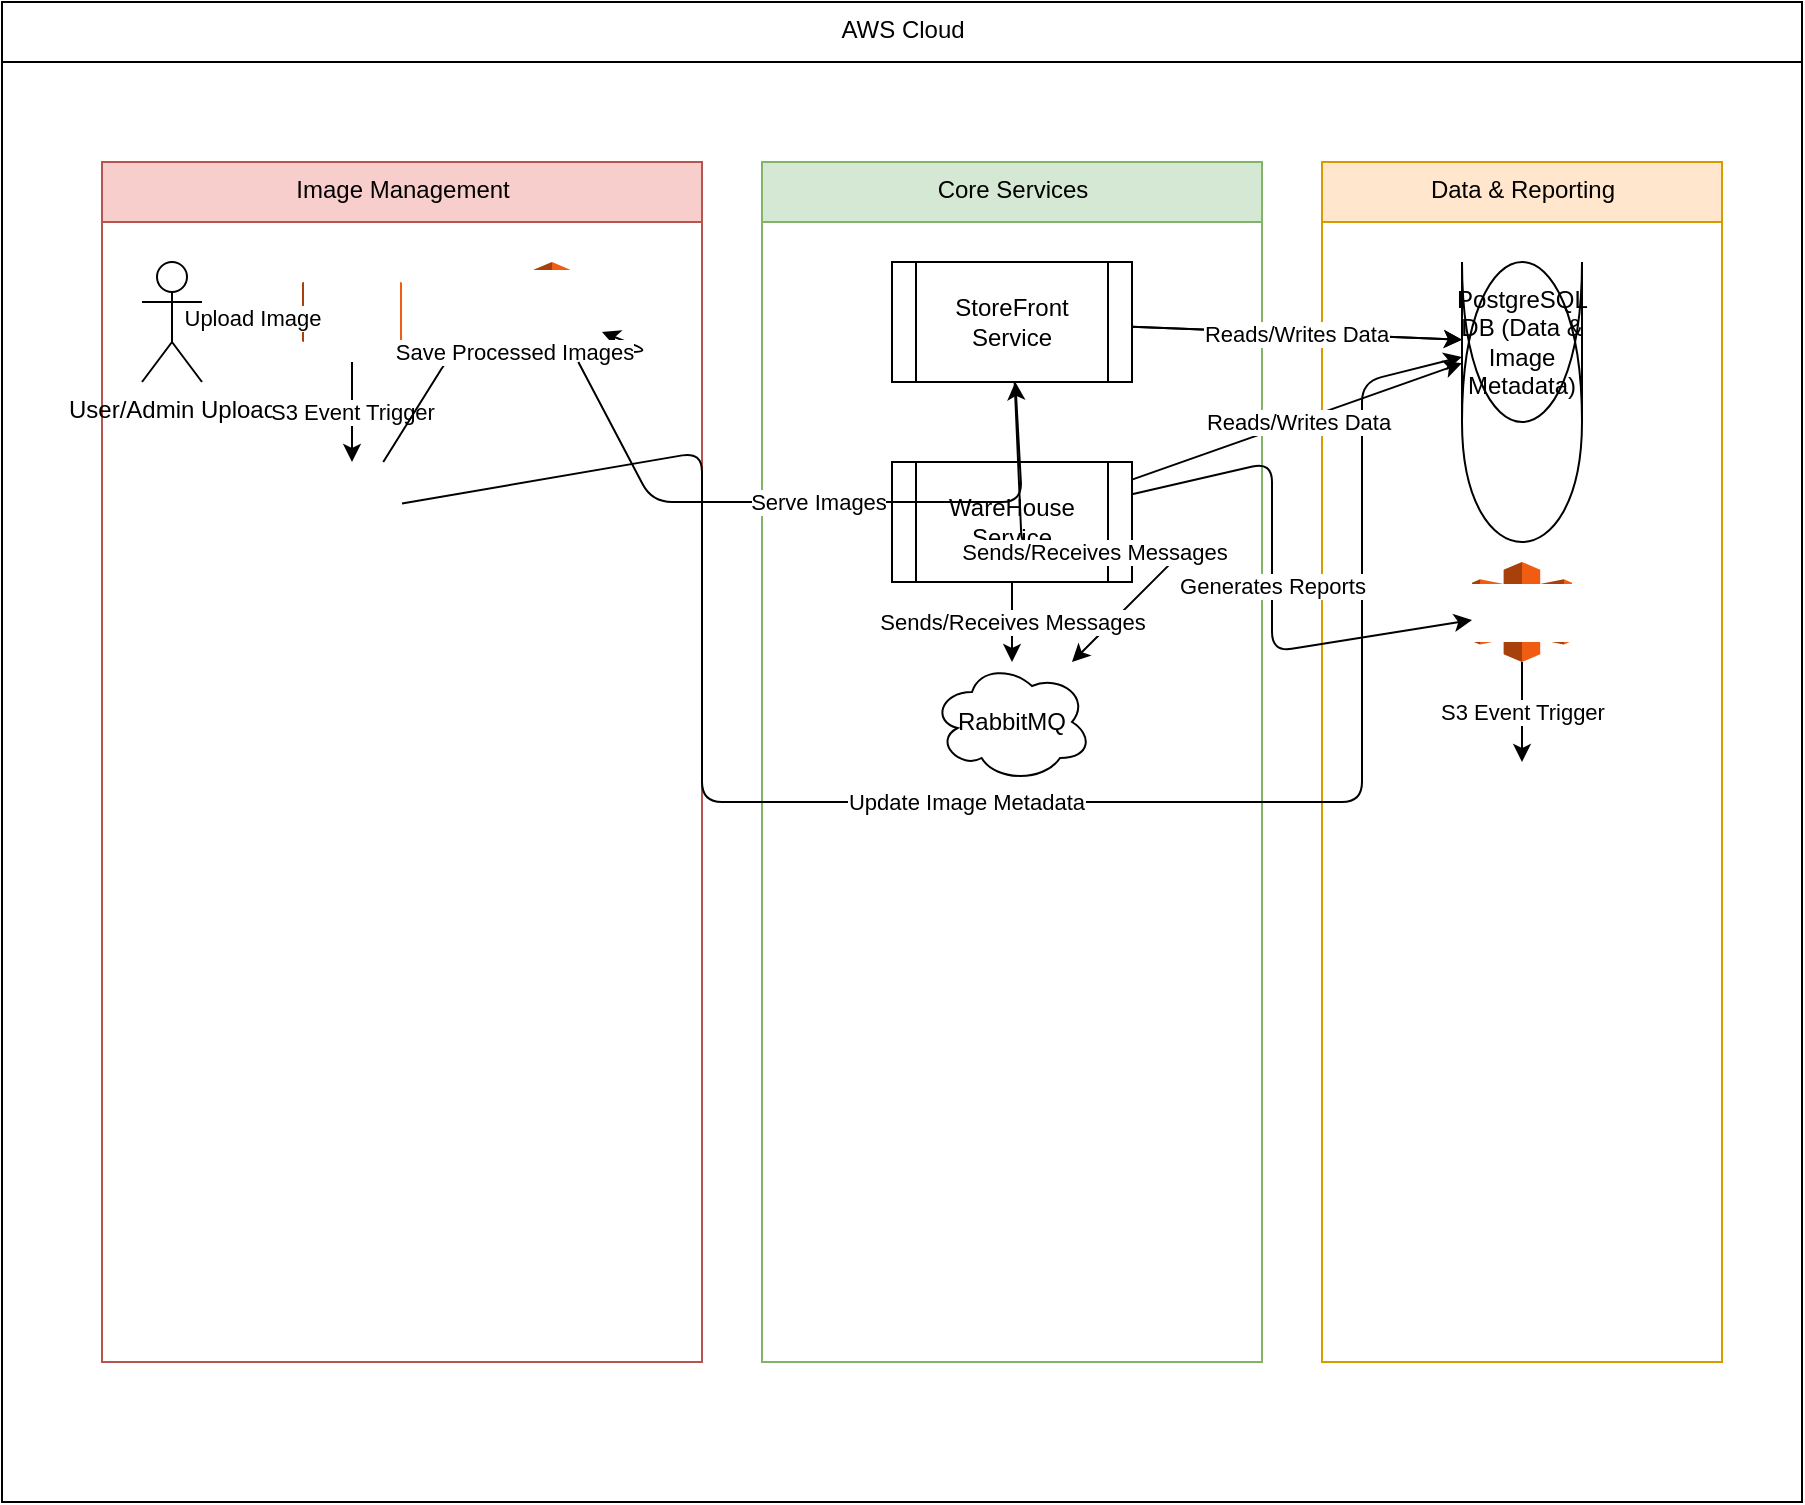 <mxfile version="22.0.8" type="browser">
  <diagram id="diagram-id" name="Page-1">
    <mxGraphModel dx="1434" dy="794" grid="1" gridSize="10" guides="1" tooltips="1" connect="1" arrows="1" fold="1" page="1" pageEnabled="1" pageScale="1" pageWidth="1000" pageHeight="1200" math="0" shadow="0">
      <root>
        <mxCell id="0" />
        <mxCell id="1" parent="0" />

        <!-- AWS Cloud Boundary -->
        <mxCell id="aws-cloud" value="AWS Cloud" style="swimlane;fontStyle=0;align=center;verticalAlign=top;childLayout=stackLayout;horizontal=1;startSize=30;horizontalStack=0;resizeParent=1;resizeParentMax=0;resizeLast=0;collapsible=1;marginBottom=0;html=1;" vertex="1" parent="1">
          <mxGeometry x="50" y="50" width="900" height="750" as="geometry" />
        </mxCell>

        <!-- Section: Image Management -->
        <mxCell id="image-mgmt-section" value="Image Management" style="swimlane;fontStyle=0;align=center;verticalAlign=top;childLayout=stackLayout;horizontal=1;startSize=30;horizontalStack=0;resizeParent=1;resizeParentMax=0;resizeLast=0;collapsible=1;marginBottom=0;html=1;fillColor=#f8cecc;strokeColor=#b85450;" vertex="1" parent="aws-cloud">
          <mxGeometry x="50" y="80" width="300" height="600" as="geometry" />
        </mxCell>

        <mxCell id="user-upload" value="User/Admin Upload" style="shape=umlActor;verticalLabelPosition=bottom;verticalAlign=top;html=1;outlineConnect=0;" vertex="1" parent="image-mgmt-section">
          <mxGeometry x="20" y="50" width="30" height="60" as="geometry" />
        </mxCell>

        <mxCell id="s3-raw-images" value="S3 Bucket (Raw Images)" style="shape=mxgraph.aws3.s3;whiteSpace=wrap;html=1;labelBackgroundColor=#ffffff;fillColor=#F05C11;fontColor=#ffffff;strokeColor=#B02B00;" vertex="1" parent="image-mgmt-section">
          <mxGeometry x="100" y="50" width="50" height="50" as="geometry" />
        </mxCell>

        <mxCell id="lambda-image-processor" value="AWS Lambda (Image Processor)" style="shape=mxgraph.aws3.lambda;whiteSpace=wrap;html=1;labelBackgroundColor=#ffffff;fillColor=#F05C11;fontColor=#ffffff;strokeColor=#B02B00;" vertex="1" parent="image-mgmt-section">
          <mxGeometry x="100" y="150" width="50" height="50" as="geometry" />
        </mxCell>

        <mxCell id="s3-processed-images" value="S3 Bucket (Processed Images)" style="shape=mxgraph.aws3.s3;whiteSpace=wrap;html=1;labelBackgroundColor=#ffffff;fillColor=#F05C11;fontColor=#ffffff;strokeColor=#B02B00;" vertex="1" parent="image-mgmt-section">
          <mxGeometry x="200" y="50" width="50" height="50" as="geometry" />
        </mxCell>

        <!-- Section: Core Services -->
        <mxCell id="core-services-section" value="Core Services" style="swimlane;fontStyle=0;align=center;verticalAlign=top;childLayout=stackLayout;horizontal=1;startSize=30;horizontalStack=0;resizeParent=1;resizeParentMax=0;resizeLast=0;collapsible=1;marginBottom=0;html=1;fillColor=#d5e8d4;strokeColor=#82b366;" vertex="1" parent="aws-cloud">
          <mxGeometry x="380" y="80" width="250" height="600" as="geometry" />
        </mxCell>

        <mxCell id="storefront" value="StoreFront Service" style="shape=process;whiteSpace=wrap;html=1;backgroundOutline=1;" vertex="1" parent="core-services-section">
          <mxGeometry x="65" y="50" width="120" height="60" as="geometry" />
        </mxCell>
        <mxCell id="warehouse" value="WareHouse Service" style="shape=process;whiteSpace=wrap;html=1;backgroundOutline=1;" vertex="1" parent="core-services-section">
          <mxGeometry x="65" y="150" width="120" height="60" as="geometry" />
        </mxCell>
        <mxCell id="rabbitmq" value="RabbitMQ" style="shape=cloud;whiteSpace=wrap;html=1;" vertex="1" parent="core-services-section">
          <mxGeometry x="85" y="250" width="80" height="60" as="geometry" />
        </mxCell>

        <!-- Section: Data & Reporting -->
        <mxCell id="data-reporting-section" value="Data &amp; Reporting" style="swimlane;fontStyle=0;align=center;verticalAlign=top;childLayout=stackLayout;horizontal=1;startSize=30;horizontalStack=0;resizeParent=1;resizeParentMax=0;resizeLast=0;collapsible=1;marginBottom=0;html=1;fillColor=#ffe6cc;strokeColor=#d79b00;" vertex="1" parent="aws-cloud">
          <mxGeometry x="660" y="80" width="200" height="600" as="geometry" />
        </mxCell>

        <mxCell id="postgresql" value="PostgreSQL DB (Data &amp; Image Metadata)" style="shape=cylinder;whiteSpace=wrap;html=1;backgroundOutline=1;size=15;" vertex="1" parent="data-reporting-section">
          <mxGeometry x="70" y="50" width="60" height="80" as="geometry" />
        </mxCell>
        <mxCell id="s3-reports" value="AWS S3 (Reports/Logs)" style="shape=mxgraph.aws3.s3;whiteSpace=wrap;html=1;labelBackgroundColor=#ffffff;fillColor=#F05C11;fontColor=#ffffff;strokeColor=#B02B00;" vertex="1" parent="data-reporting-section">
          <mxGeometry x="75" y="200" width="50" height="50" as="geometry" />
        </mxCell>
        <mxCell id="lambda-reports" value="AWS Lambda (Report Processor)" style="shape=mxgraph.aws3.lambda;whiteSpace=wrap;html=1;labelBackgroundColor=#ffffff;fillColor=#F05C11;fontColor=#ffffff;strokeColor=#B02B00;" vertex="1" parent="data-reporting-section">
          <mxGeometry x="75" y="300" width="50" height="50" as="geometry" />
        </mxCell>

        <!-- Connections for Image Management -->
        <mxCell id="conn-upload-s3raw" value="Upload Image" style="endArrow=classic;html=1;" edge="1" parent="aws-cloud" source="user-upload" target="s3-raw-images">
          <mxGeometry width="50" height="50" relative="1" as="geometry">
            <mxPoint x="130" y="130" as="sourcePoint" />
            <mxPoint x="200" y="130" as="targetPoint" />
          </mxGeometry>
        </mxCell>

        <mxCell id="conn-s3raw-lambda" value="S3 Event Trigger" style="endArrow=classic;html=1;" edge="1" parent="aws-cloud" source="s3-raw-images" target="lambda-image-processor">
          <mxGeometry width="50" height="50" relative="1" as="geometry">
            <mxPoint x="225" y="150" as="sourcePoint" />
            <mxPoint x="225" y="200" as="targetPoint" />
          </mxGeometry>
        </mxCell>

        <mxCell id="conn-lambda-s3processed" value="Save Processed Images" style="endArrow=classic;html=1;" edge="1" parent="aws-cloud" source="lambda-image-processor" target="s3-processed-images">
          <mxGeometry width="50" height="50" relative="1" as="geometry">
            <mxPoint x="225" y="200" as="sourcePoint" />
            <mxPoint x="325" y="150" as="targetPoint" />
            <Array as="points">
              <mxPoint x="225" y="175" />
              <mxPoint x="325" y="175" />
            </Array>
          </mxGeometry>
        </mxCell>

        <mxCell id="conn-lambda-pg-metadata" value="Update Image Metadata" style="endArrow=classic;html=1;" edge="1" parent="aws-cloud" source="lambda-image-processor" target="postgresql">
          <mxGeometry width="50" height="50" relative="1" as="geometry">
            <mxPoint x="250" y="225" as="sourcePoint" />
            <mxPoint x="650" y="190" as="targetPoint" />
            <Array as="points">
              <mxPoint x="350" y="225" />
              <mxPoint x="350" y="400" />
              <mxPoint x="680" y="400" />
              <mxPoint x="680" y="190" />
            </Array>
          </mxGeometry>
        </mxCell>

        <mxCell id="conn-sf-pg-images" value="Get Image URLs" style="endArrow=classic;html=1;" edge="1" parent="aws-cloud" source="storefront" target="postgresql">
          <mxGeometry width="50" height="50" relative="1" as="geometry">
            <mxPoint x="570" y="130" as="sourcePoint" />
            <mxPoint x="650" y="190" as="targetPoint" />
          </mxGeometry>
        </mxCell>

        <mxCell id="conn-sf-s3processed-serve" value="Serve Images" style="endArrow=classic;html=1;" edge="1" parent="aws-cloud" source="s3-processed-images" target="storefront">
          <mxGeometry width="50" height="50" relative="1" as="geometry">
            <mxPoint x="325" y="150" as="sourcePoint" />
            <mxPoint x="510" y="100" as="targetPoint" />
            <Array as="points">
              <mxPoint x="325" y="250" />
              <mxPoint x="510" y="250" />
            </Array>
          </mxGeometry>
        </mxCell>

        <!-- Original Connections (adjusted) -->
        <mxCell id="conn-sf-pg" value="Reads/Writes Data" style="endArrow=classic;html=1;" edge="1" parent="aws-cloud" source="storefront" target="postgresql">
          <mxGeometry width="50" height="50" relative="1" as="geometry">
            <mxPoint x="570" y="130" as="sourcePoint" />
            <mxPoint x="650" y="190" as="targetPoint" />
          </mxGeometry>
        </mxCell>
        <mxCell id="conn-wh-pg" value="Reads/Writes Data" style="endArrow=classic;html=1;" edge="1" parent="aws-cloud" source="warehouse" target="postgresql">
          <mxGeometry width="50" height="50" relative="1" as="geometry">
            <mxPoint x="570" y="230" as="sourcePoint" />
            <mxPoint x="650" y="190" as="targetPoint" />
          </mxGeometry>
        </mxCell>
        <mxCell id="conn-sf-rmq" value="Sends/Receives Messages" style="endArrow=classic;html=1;" edge="1" parent="aws-cloud" source="storefront" target="rabbitmq">
          <mxGeometry width="50" height="50" relative="1" as="geometry">
            <mxPoint x="510" y="160" as="sourcePoint" />
            <mxPoint x="590" y="300" as="targetPoint" />
            <Array as="points">
              <mxPoint x="510" y="275" />
              <mxPoint x="590" y="275" />
            </Array>
          </mxGeometry>
        </mxCell>
        <mxCell id="conn-wh-rmq" value="Sends/Receives Messages" style="endArrow=classic;html=1;" edge="1" parent="aws-cloud" source="warehouse" target="rabbitmq">
          <mxGeometry width="50" height="50" relative="1" as="geometry">
            <mxPoint x="510" y="260" as="sourcePoint" />
            <mxPoint x="590" y="300" as="targetPoint" />
          </mxGeometry>
        </mxCell>

        <!-- WareHouse to S3 (generates reports) -->
        <mxCell id="conn-wh-s3-reports" value="Generates Reports" style="endArrow=classic;html=1;" edge="1" parent="aws-cloud" source="warehouse" target="s3-reports">
          <mxGeometry width="50" height="50" relative="1" as="geometry">
            <mxPoint x="570" y="230" as="sourcePoint" />
            <mxPoint x="700" y="325" as="targetPoint" />
            <Array as="points">
              <mxPoint x="635" y="230" />
              <mxPoint x="635" y="325" />
            </Array>
          </mxGeometry>
        </mxCell>

        <!-- S3 to Lambda (event trigger) -->
        <mxCell id="conn-s3-lambda-reports" value="S3 Event Trigger" style="endArrow=classic;html=1;" edge="1" parent="aws-cloud" source="s3-reports" target="lambda-reports">
          <mxGeometry width="50" height="50" relative="1" as="geometry">
            <mxPoint x="725" y="350" as="sourcePoint" />
            <mxPoint x="725" y="400" as="targetPoint" />
          </mxGeometry>
        </mxCell>

      </root>
    </mxGraphModel>
  </diagram>
</mxfile>
